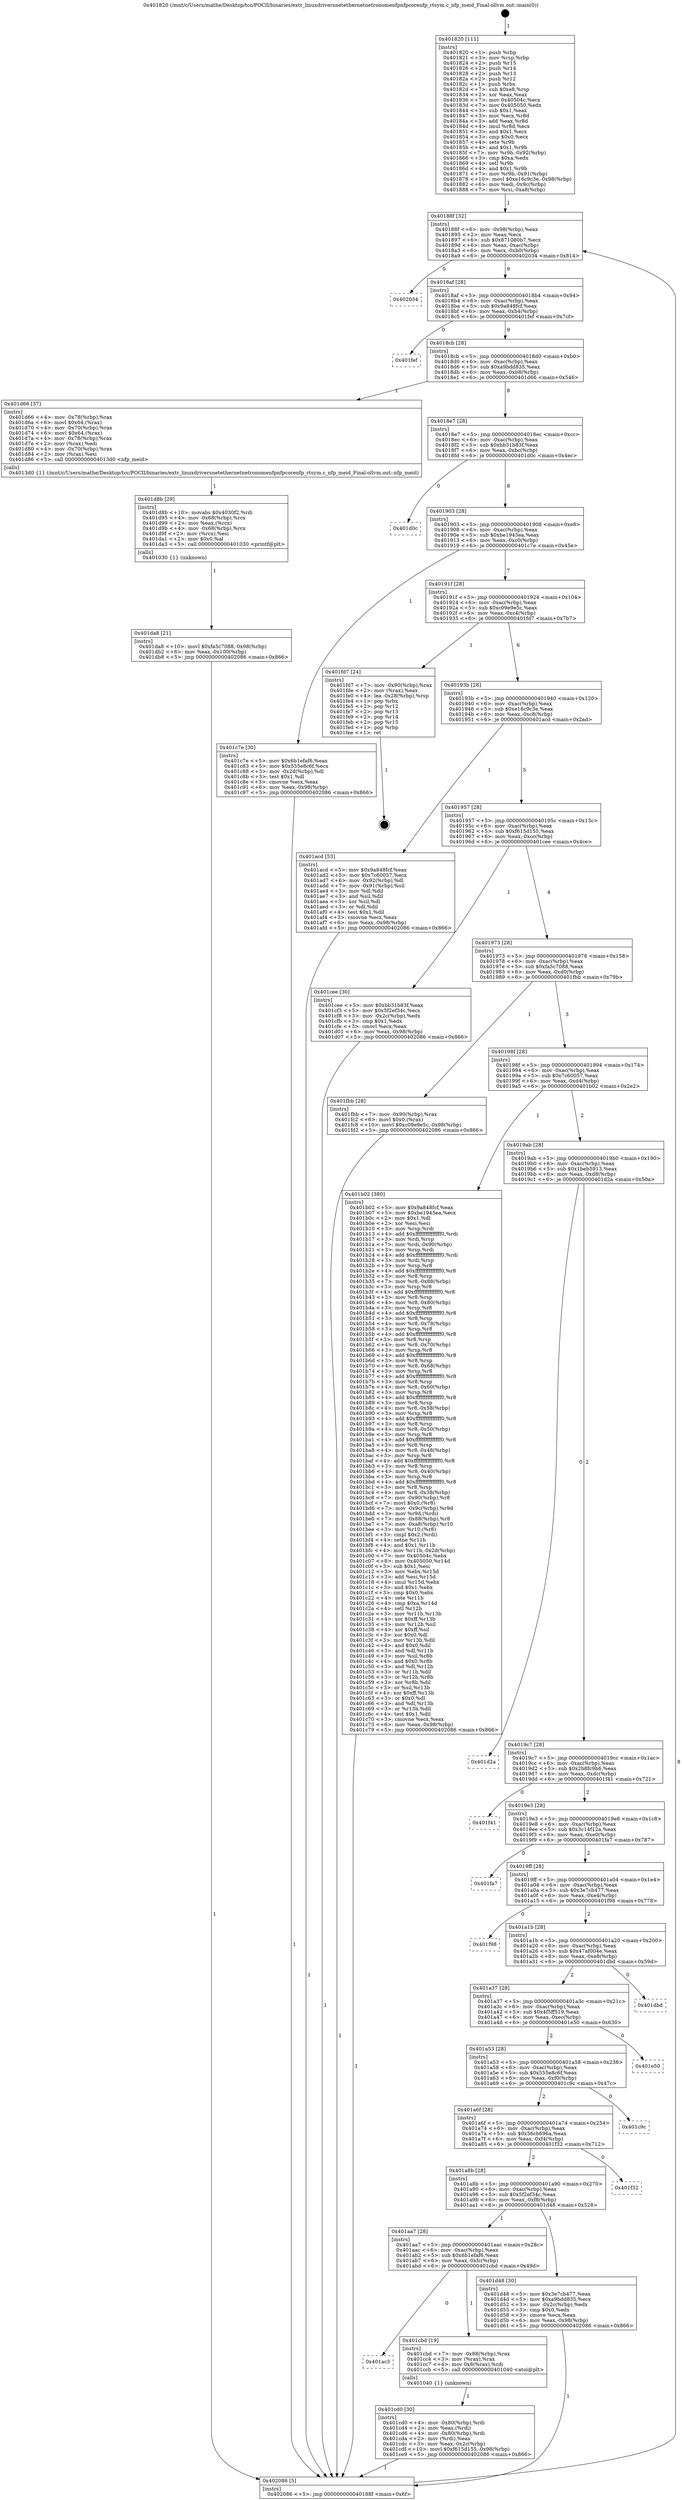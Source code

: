 digraph "0x401820" {
  label = "0x401820 (/mnt/c/Users/mathe/Desktop/tcc/POCII/binaries/extr_linuxdriversnetethernetnetronomenfpnfpcorenfp_rtsym.c_nfp_meid_Final-ollvm.out::main(0))"
  labelloc = "t"
  node[shape=record]

  Entry [label="",width=0.3,height=0.3,shape=circle,fillcolor=black,style=filled]
  "0x40188f" [label="{
     0x40188f [32]\l
     | [instrs]\l
     &nbsp;&nbsp;0x40188f \<+6\>: mov -0x98(%rbp),%eax\l
     &nbsp;&nbsp;0x401895 \<+2\>: mov %eax,%ecx\l
     &nbsp;&nbsp;0x401897 \<+6\>: sub $0x871080b7,%ecx\l
     &nbsp;&nbsp;0x40189d \<+6\>: mov %eax,-0xac(%rbp)\l
     &nbsp;&nbsp;0x4018a3 \<+6\>: mov %ecx,-0xb0(%rbp)\l
     &nbsp;&nbsp;0x4018a9 \<+6\>: je 0000000000402034 \<main+0x814\>\l
  }"]
  "0x402034" [label="{
     0x402034\l
  }", style=dashed]
  "0x4018af" [label="{
     0x4018af [28]\l
     | [instrs]\l
     &nbsp;&nbsp;0x4018af \<+5\>: jmp 00000000004018b4 \<main+0x94\>\l
     &nbsp;&nbsp;0x4018b4 \<+6\>: mov -0xac(%rbp),%eax\l
     &nbsp;&nbsp;0x4018ba \<+5\>: sub $0x9a848fcf,%eax\l
     &nbsp;&nbsp;0x4018bf \<+6\>: mov %eax,-0xb4(%rbp)\l
     &nbsp;&nbsp;0x4018c5 \<+6\>: je 0000000000401fef \<main+0x7cf\>\l
  }"]
  Exit [label="",width=0.3,height=0.3,shape=circle,fillcolor=black,style=filled,peripheries=2]
  "0x401fef" [label="{
     0x401fef\l
  }", style=dashed]
  "0x4018cb" [label="{
     0x4018cb [28]\l
     | [instrs]\l
     &nbsp;&nbsp;0x4018cb \<+5\>: jmp 00000000004018d0 \<main+0xb0\>\l
     &nbsp;&nbsp;0x4018d0 \<+6\>: mov -0xac(%rbp),%eax\l
     &nbsp;&nbsp;0x4018d6 \<+5\>: sub $0xa9bdd835,%eax\l
     &nbsp;&nbsp;0x4018db \<+6\>: mov %eax,-0xb8(%rbp)\l
     &nbsp;&nbsp;0x4018e1 \<+6\>: je 0000000000401d66 \<main+0x546\>\l
  }"]
  "0x401da8" [label="{
     0x401da8 [21]\l
     | [instrs]\l
     &nbsp;&nbsp;0x401da8 \<+10\>: movl $0xfa5c7088,-0x98(%rbp)\l
     &nbsp;&nbsp;0x401db2 \<+6\>: mov %eax,-0x100(%rbp)\l
     &nbsp;&nbsp;0x401db8 \<+5\>: jmp 0000000000402086 \<main+0x866\>\l
  }"]
  "0x401d66" [label="{
     0x401d66 [37]\l
     | [instrs]\l
     &nbsp;&nbsp;0x401d66 \<+4\>: mov -0x78(%rbp),%rax\l
     &nbsp;&nbsp;0x401d6a \<+6\>: movl $0x64,(%rax)\l
     &nbsp;&nbsp;0x401d70 \<+4\>: mov -0x70(%rbp),%rax\l
     &nbsp;&nbsp;0x401d74 \<+6\>: movl $0x64,(%rax)\l
     &nbsp;&nbsp;0x401d7a \<+4\>: mov -0x78(%rbp),%rax\l
     &nbsp;&nbsp;0x401d7e \<+2\>: mov (%rax),%edi\l
     &nbsp;&nbsp;0x401d80 \<+4\>: mov -0x70(%rbp),%rax\l
     &nbsp;&nbsp;0x401d84 \<+2\>: mov (%rax),%esi\l
     &nbsp;&nbsp;0x401d86 \<+5\>: call 00000000004013d0 \<nfp_meid\>\l
     | [calls]\l
     &nbsp;&nbsp;0x4013d0 \{1\} (/mnt/c/Users/mathe/Desktop/tcc/POCII/binaries/extr_linuxdriversnetethernetnetronomenfpnfpcorenfp_rtsym.c_nfp_meid_Final-ollvm.out::nfp_meid)\l
  }"]
  "0x4018e7" [label="{
     0x4018e7 [28]\l
     | [instrs]\l
     &nbsp;&nbsp;0x4018e7 \<+5\>: jmp 00000000004018ec \<main+0xcc\>\l
     &nbsp;&nbsp;0x4018ec \<+6\>: mov -0xac(%rbp),%eax\l
     &nbsp;&nbsp;0x4018f2 \<+5\>: sub $0xbb31b83f,%eax\l
     &nbsp;&nbsp;0x4018f7 \<+6\>: mov %eax,-0xbc(%rbp)\l
     &nbsp;&nbsp;0x4018fd \<+6\>: je 0000000000401d0c \<main+0x4ec\>\l
  }"]
  "0x401d8b" [label="{
     0x401d8b [29]\l
     | [instrs]\l
     &nbsp;&nbsp;0x401d8b \<+10\>: movabs $0x4030f2,%rdi\l
     &nbsp;&nbsp;0x401d95 \<+4\>: mov -0x68(%rbp),%rcx\l
     &nbsp;&nbsp;0x401d99 \<+2\>: mov %eax,(%rcx)\l
     &nbsp;&nbsp;0x401d9b \<+4\>: mov -0x68(%rbp),%rcx\l
     &nbsp;&nbsp;0x401d9f \<+2\>: mov (%rcx),%esi\l
     &nbsp;&nbsp;0x401da1 \<+2\>: mov $0x0,%al\l
     &nbsp;&nbsp;0x401da3 \<+5\>: call 0000000000401030 \<printf@plt\>\l
     | [calls]\l
     &nbsp;&nbsp;0x401030 \{1\} (unknown)\l
  }"]
  "0x401d0c" [label="{
     0x401d0c\l
  }", style=dashed]
  "0x401903" [label="{
     0x401903 [28]\l
     | [instrs]\l
     &nbsp;&nbsp;0x401903 \<+5\>: jmp 0000000000401908 \<main+0xe8\>\l
     &nbsp;&nbsp;0x401908 \<+6\>: mov -0xac(%rbp),%eax\l
     &nbsp;&nbsp;0x40190e \<+5\>: sub $0xbe1945ea,%eax\l
     &nbsp;&nbsp;0x401913 \<+6\>: mov %eax,-0xc0(%rbp)\l
     &nbsp;&nbsp;0x401919 \<+6\>: je 0000000000401c7e \<main+0x45e\>\l
  }"]
  "0x401cd0" [label="{
     0x401cd0 [30]\l
     | [instrs]\l
     &nbsp;&nbsp;0x401cd0 \<+4\>: mov -0x80(%rbp),%rdi\l
     &nbsp;&nbsp;0x401cd4 \<+2\>: mov %eax,(%rdi)\l
     &nbsp;&nbsp;0x401cd6 \<+4\>: mov -0x80(%rbp),%rdi\l
     &nbsp;&nbsp;0x401cda \<+2\>: mov (%rdi),%eax\l
     &nbsp;&nbsp;0x401cdc \<+3\>: mov %eax,-0x2c(%rbp)\l
     &nbsp;&nbsp;0x401cdf \<+10\>: movl $0xf615d155,-0x98(%rbp)\l
     &nbsp;&nbsp;0x401ce9 \<+5\>: jmp 0000000000402086 \<main+0x866\>\l
  }"]
  "0x401c7e" [label="{
     0x401c7e [30]\l
     | [instrs]\l
     &nbsp;&nbsp;0x401c7e \<+5\>: mov $0x6b1efaf6,%eax\l
     &nbsp;&nbsp;0x401c83 \<+5\>: mov $0x555e8c6f,%ecx\l
     &nbsp;&nbsp;0x401c88 \<+3\>: mov -0x2d(%rbp),%dl\l
     &nbsp;&nbsp;0x401c8b \<+3\>: test $0x1,%dl\l
     &nbsp;&nbsp;0x401c8e \<+3\>: cmovne %ecx,%eax\l
     &nbsp;&nbsp;0x401c91 \<+6\>: mov %eax,-0x98(%rbp)\l
     &nbsp;&nbsp;0x401c97 \<+5\>: jmp 0000000000402086 \<main+0x866\>\l
  }"]
  "0x40191f" [label="{
     0x40191f [28]\l
     | [instrs]\l
     &nbsp;&nbsp;0x40191f \<+5\>: jmp 0000000000401924 \<main+0x104\>\l
     &nbsp;&nbsp;0x401924 \<+6\>: mov -0xac(%rbp),%eax\l
     &nbsp;&nbsp;0x40192a \<+5\>: sub $0xc09e9e5c,%eax\l
     &nbsp;&nbsp;0x40192f \<+6\>: mov %eax,-0xc4(%rbp)\l
     &nbsp;&nbsp;0x401935 \<+6\>: je 0000000000401fd7 \<main+0x7b7\>\l
  }"]
  "0x401ac3" [label="{
     0x401ac3\l
  }", style=dashed]
  "0x401fd7" [label="{
     0x401fd7 [24]\l
     | [instrs]\l
     &nbsp;&nbsp;0x401fd7 \<+7\>: mov -0x90(%rbp),%rax\l
     &nbsp;&nbsp;0x401fde \<+2\>: mov (%rax),%eax\l
     &nbsp;&nbsp;0x401fe0 \<+4\>: lea -0x28(%rbp),%rsp\l
     &nbsp;&nbsp;0x401fe4 \<+1\>: pop %rbx\l
     &nbsp;&nbsp;0x401fe5 \<+2\>: pop %r12\l
     &nbsp;&nbsp;0x401fe7 \<+2\>: pop %r13\l
     &nbsp;&nbsp;0x401fe9 \<+2\>: pop %r14\l
     &nbsp;&nbsp;0x401feb \<+2\>: pop %r15\l
     &nbsp;&nbsp;0x401fed \<+1\>: pop %rbp\l
     &nbsp;&nbsp;0x401fee \<+1\>: ret\l
  }"]
  "0x40193b" [label="{
     0x40193b [28]\l
     | [instrs]\l
     &nbsp;&nbsp;0x40193b \<+5\>: jmp 0000000000401940 \<main+0x120\>\l
     &nbsp;&nbsp;0x401940 \<+6\>: mov -0xac(%rbp),%eax\l
     &nbsp;&nbsp;0x401946 \<+5\>: sub $0xe16c9c3e,%eax\l
     &nbsp;&nbsp;0x40194b \<+6\>: mov %eax,-0xc8(%rbp)\l
     &nbsp;&nbsp;0x401951 \<+6\>: je 0000000000401acd \<main+0x2ad\>\l
  }"]
  "0x401cbd" [label="{
     0x401cbd [19]\l
     | [instrs]\l
     &nbsp;&nbsp;0x401cbd \<+7\>: mov -0x88(%rbp),%rax\l
     &nbsp;&nbsp;0x401cc4 \<+3\>: mov (%rax),%rax\l
     &nbsp;&nbsp;0x401cc7 \<+4\>: mov 0x8(%rax),%rdi\l
     &nbsp;&nbsp;0x401ccb \<+5\>: call 0000000000401040 \<atoi@plt\>\l
     | [calls]\l
     &nbsp;&nbsp;0x401040 \{1\} (unknown)\l
  }"]
  "0x401acd" [label="{
     0x401acd [53]\l
     | [instrs]\l
     &nbsp;&nbsp;0x401acd \<+5\>: mov $0x9a848fcf,%eax\l
     &nbsp;&nbsp;0x401ad2 \<+5\>: mov $0x7c60057,%ecx\l
     &nbsp;&nbsp;0x401ad7 \<+6\>: mov -0x92(%rbp),%dl\l
     &nbsp;&nbsp;0x401add \<+7\>: mov -0x91(%rbp),%sil\l
     &nbsp;&nbsp;0x401ae4 \<+3\>: mov %dl,%dil\l
     &nbsp;&nbsp;0x401ae7 \<+3\>: and %sil,%dil\l
     &nbsp;&nbsp;0x401aea \<+3\>: xor %sil,%dl\l
     &nbsp;&nbsp;0x401aed \<+3\>: or %dl,%dil\l
     &nbsp;&nbsp;0x401af0 \<+4\>: test $0x1,%dil\l
     &nbsp;&nbsp;0x401af4 \<+3\>: cmovne %ecx,%eax\l
     &nbsp;&nbsp;0x401af7 \<+6\>: mov %eax,-0x98(%rbp)\l
     &nbsp;&nbsp;0x401afd \<+5\>: jmp 0000000000402086 \<main+0x866\>\l
  }"]
  "0x401957" [label="{
     0x401957 [28]\l
     | [instrs]\l
     &nbsp;&nbsp;0x401957 \<+5\>: jmp 000000000040195c \<main+0x13c\>\l
     &nbsp;&nbsp;0x40195c \<+6\>: mov -0xac(%rbp),%eax\l
     &nbsp;&nbsp;0x401962 \<+5\>: sub $0xf615d155,%eax\l
     &nbsp;&nbsp;0x401967 \<+6\>: mov %eax,-0xcc(%rbp)\l
     &nbsp;&nbsp;0x40196d \<+6\>: je 0000000000401cee \<main+0x4ce\>\l
  }"]
  "0x402086" [label="{
     0x402086 [5]\l
     | [instrs]\l
     &nbsp;&nbsp;0x402086 \<+5\>: jmp 000000000040188f \<main+0x6f\>\l
  }"]
  "0x401820" [label="{
     0x401820 [111]\l
     | [instrs]\l
     &nbsp;&nbsp;0x401820 \<+1\>: push %rbp\l
     &nbsp;&nbsp;0x401821 \<+3\>: mov %rsp,%rbp\l
     &nbsp;&nbsp;0x401824 \<+2\>: push %r15\l
     &nbsp;&nbsp;0x401826 \<+2\>: push %r14\l
     &nbsp;&nbsp;0x401828 \<+2\>: push %r13\l
     &nbsp;&nbsp;0x40182a \<+2\>: push %r12\l
     &nbsp;&nbsp;0x40182c \<+1\>: push %rbx\l
     &nbsp;&nbsp;0x40182d \<+7\>: sub $0xe8,%rsp\l
     &nbsp;&nbsp;0x401834 \<+2\>: xor %eax,%eax\l
     &nbsp;&nbsp;0x401836 \<+7\>: mov 0x40504c,%ecx\l
     &nbsp;&nbsp;0x40183d \<+7\>: mov 0x405050,%edx\l
     &nbsp;&nbsp;0x401844 \<+3\>: sub $0x1,%eax\l
     &nbsp;&nbsp;0x401847 \<+3\>: mov %ecx,%r8d\l
     &nbsp;&nbsp;0x40184a \<+3\>: add %eax,%r8d\l
     &nbsp;&nbsp;0x40184d \<+4\>: imul %r8d,%ecx\l
     &nbsp;&nbsp;0x401851 \<+3\>: and $0x1,%ecx\l
     &nbsp;&nbsp;0x401854 \<+3\>: cmp $0x0,%ecx\l
     &nbsp;&nbsp;0x401857 \<+4\>: sete %r9b\l
     &nbsp;&nbsp;0x40185b \<+4\>: and $0x1,%r9b\l
     &nbsp;&nbsp;0x40185f \<+7\>: mov %r9b,-0x92(%rbp)\l
     &nbsp;&nbsp;0x401866 \<+3\>: cmp $0xa,%edx\l
     &nbsp;&nbsp;0x401869 \<+4\>: setl %r9b\l
     &nbsp;&nbsp;0x40186d \<+4\>: and $0x1,%r9b\l
     &nbsp;&nbsp;0x401871 \<+7\>: mov %r9b,-0x91(%rbp)\l
     &nbsp;&nbsp;0x401878 \<+10\>: movl $0xe16c9c3e,-0x98(%rbp)\l
     &nbsp;&nbsp;0x401882 \<+6\>: mov %edi,-0x9c(%rbp)\l
     &nbsp;&nbsp;0x401888 \<+7\>: mov %rsi,-0xa8(%rbp)\l
  }"]
  "0x401aa7" [label="{
     0x401aa7 [28]\l
     | [instrs]\l
     &nbsp;&nbsp;0x401aa7 \<+5\>: jmp 0000000000401aac \<main+0x28c\>\l
     &nbsp;&nbsp;0x401aac \<+6\>: mov -0xac(%rbp),%eax\l
     &nbsp;&nbsp;0x401ab2 \<+5\>: sub $0x6b1efaf6,%eax\l
     &nbsp;&nbsp;0x401ab7 \<+6\>: mov %eax,-0xfc(%rbp)\l
     &nbsp;&nbsp;0x401abd \<+6\>: je 0000000000401cbd \<main+0x49d\>\l
  }"]
  "0x401cee" [label="{
     0x401cee [30]\l
     | [instrs]\l
     &nbsp;&nbsp;0x401cee \<+5\>: mov $0xbb31b83f,%eax\l
     &nbsp;&nbsp;0x401cf3 \<+5\>: mov $0x5f2ef34c,%ecx\l
     &nbsp;&nbsp;0x401cf8 \<+3\>: mov -0x2c(%rbp),%edx\l
     &nbsp;&nbsp;0x401cfb \<+3\>: cmp $0x1,%edx\l
     &nbsp;&nbsp;0x401cfe \<+3\>: cmovl %ecx,%eax\l
     &nbsp;&nbsp;0x401d01 \<+6\>: mov %eax,-0x98(%rbp)\l
     &nbsp;&nbsp;0x401d07 \<+5\>: jmp 0000000000402086 \<main+0x866\>\l
  }"]
  "0x401973" [label="{
     0x401973 [28]\l
     | [instrs]\l
     &nbsp;&nbsp;0x401973 \<+5\>: jmp 0000000000401978 \<main+0x158\>\l
     &nbsp;&nbsp;0x401978 \<+6\>: mov -0xac(%rbp),%eax\l
     &nbsp;&nbsp;0x40197e \<+5\>: sub $0xfa5c7088,%eax\l
     &nbsp;&nbsp;0x401983 \<+6\>: mov %eax,-0xd0(%rbp)\l
     &nbsp;&nbsp;0x401989 \<+6\>: je 0000000000401fbb \<main+0x79b\>\l
  }"]
  "0x401d48" [label="{
     0x401d48 [30]\l
     | [instrs]\l
     &nbsp;&nbsp;0x401d48 \<+5\>: mov $0x3e7cb477,%eax\l
     &nbsp;&nbsp;0x401d4d \<+5\>: mov $0xa9bdd835,%ecx\l
     &nbsp;&nbsp;0x401d52 \<+3\>: mov -0x2c(%rbp),%edx\l
     &nbsp;&nbsp;0x401d55 \<+3\>: cmp $0x0,%edx\l
     &nbsp;&nbsp;0x401d58 \<+3\>: cmove %ecx,%eax\l
     &nbsp;&nbsp;0x401d5b \<+6\>: mov %eax,-0x98(%rbp)\l
     &nbsp;&nbsp;0x401d61 \<+5\>: jmp 0000000000402086 \<main+0x866\>\l
  }"]
  "0x401fbb" [label="{
     0x401fbb [28]\l
     | [instrs]\l
     &nbsp;&nbsp;0x401fbb \<+7\>: mov -0x90(%rbp),%rax\l
     &nbsp;&nbsp;0x401fc2 \<+6\>: movl $0x0,(%rax)\l
     &nbsp;&nbsp;0x401fc8 \<+10\>: movl $0xc09e9e5c,-0x98(%rbp)\l
     &nbsp;&nbsp;0x401fd2 \<+5\>: jmp 0000000000402086 \<main+0x866\>\l
  }"]
  "0x40198f" [label="{
     0x40198f [28]\l
     | [instrs]\l
     &nbsp;&nbsp;0x40198f \<+5\>: jmp 0000000000401994 \<main+0x174\>\l
     &nbsp;&nbsp;0x401994 \<+6\>: mov -0xac(%rbp),%eax\l
     &nbsp;&nbsp;0x40199a \<+5\>: sub $0x7c60057,%eax\l
     &nbsp;&nbsp;0x40199f \<+6\>: mov %eax,-0xd4(%rbp)\l
     &nbsp;&nbsp;0x4019a5 \<+6\>: je 0000000000401b02 \<main+0x2e2\>\l
  }"]
  "0x401a8b" [label="{
     0x401a8b [28]\l
     | [instrs]\l
     &nbsp;&nbsp;0x401a8b \<+5\>: jmp 0000000000401a90 \<main+0x270\>\l
     &nbsp;&nbsp;0x401a90 \<+6\>: mov -0xac(%rbp),%eax\l
     &nbsp;&nbsp;0x401a96 \<+5\>: sub $0x5f2ef34c,%eax\l
     &nbsp;&nbsp;0x401a9b \<+6\>: mov %eax,-0xf8(%rbp)\l
     &nbsp;&nbsp;0x401aa1 \<+6\>: je 0000000000401d48 \<main+0x528\>\l
  }"]
  "0x401b02" [label="{
     0x401b02 [380]\l
     | [instrs]\l
     &nbsp;&nbsp;0x401b02 \<+5\>: mov $0x9a848fcf,%eax\l
     &nbsp;&nbsp;0x401b07 \<+5\>: mov $0xbe1945ea,%ecx\l
     &nbsp;&nbsp;0x401b0c \<+2\>: mov $0x1,%dl\l
     &nbsp;&nbsp;0x401b0e \<+2\>: xor %esi,%esi\l
     &nbsp;&nbsp;0x401b10 \<+3\>: mov %rsp,%rdi\l
     &nbsp;&nbsp;0x401b13 \<+4\>: add $0xfffffffffffffff0,%rdi\l
     &nbsp;&nbsp;0x401b17 \<+3\>: mov %rdi,%rsp\l
     &nbsp;&nbsp;0x401b1a \<+7\>: mov %rdi,-0x90(%rbp)\l
     &nbsp;&nbsp;0x401b21 \<+3\>: mov %rsp,%rdi\l
     &nbsp;&nbsp;0x401b24 \<+4\>: add $0xfffffffffffffff0,%rdi\l
     &nbsp;&nbsp;0x401b28 \<+3\>: mov %rdi,%rsp\l
     &nbsp;&nbsp;0x401b2b \<+3\>: mov %rsp,%r8\l
     &nbsp;&nbsp;0x401b2e \<+4\>: add $0xfffffffffffffff0,%r8\l
     &nbsp;&nbsp;0x401b32 \<+3\>: mov %r8,%rsp\l
     &nbsp;&nbsp;0x401b35 \<+7\>: mov %r8,-0x88(%rbp)\l
     &nbsp;&nbsp;0x401b3c \<+3\>: mov %rsp,%r8\l
     &nbsp;&nbsp;0x401b3f \<+4\>: add $0xfffffffffffffff0,%r8\l
     &nbsp;&nbsp;0x401b43 \<+3\>: mov %r8,%rsp\l
     &nbsp;&nbsp;0x401b46 \<+4\>: mov %r8,-0x80(%rbp)\l
     &nbsp;&nbsp;0x401b4a \<+3\>: mov %rsp,%r8\l
     &nbsp;&nbsp;0x401b4d \<+4\>: add $0xfffffffffffffff0,%r8\l
     &nbsp;&nbsp;0x401b51 \<+3\>: mov %r8,%rsp\l
     &nbsp;&nbsp;0x401b54 \<+4\>: mov %r8,-0x78(%rbp)\l
     &nbsp;&nbsp;0x401b58 \<+3\>: mov %rsp,%r8\l
     &nbsp;&nbsp;0x401b5b \<+4\>: add $0xfffffffffffffff0,%r8\l
     &nbsp;&nbsp;0x401b5f \<+3\>: mov %r8,%rsp\l
     &nbsp;&nbsp;0x401b62 \<+4\>: mov %r8,-0x70(%rbp)\l
     &nbsp;&nbsp;0x401b66 \<+3\>: mov %rsp,%r8\l
     &nbsp;&nbsp;0x401b69 \<+4\>: add $0xfffffffffffffff0,%r8\l
     &nbsp;&nbsp;0x401b6d \<+3\>: mov %r8,%rsp\l
     &nbsp;&nbsp;0x401b70 \<+4\>: mov %r8,-0x68(%rbp)\l
     &nbsp;&nbsp;0x401b74 \<+3\>: mov %rsp,%r8\l
     &nbsp;&nbsp;0x401b77 \<+4\>: add $0xfffffffffffffff0,%r8\l
     &nbsp;&nbsp;0x401b7b \<+3\>: mov %r8,%rsp\l
     &nbsp;&nbsp;0x401b7e \<+4\>: mov %r8,-0x60(%rbp)\l
     &nbsp;&nbsp;0x401b82 \<+3\>: mov %rsp,%r8\l
     &nbsp;&nbsp;0x401b85 \<+4\>: add $0xfffffffffffffff0,%r8\l
     &nbsp;&nbsp;0x401b89 \<+3\>: mov %r8,%rsp\l
     &nbsp;&nbsp;0x401b8c \<+4\>: mov %r8,-0x58(%rbp)\l
     &nbsp;&nbsp;0x401b90 \<+3\>: mov %rsp,%r8\l
     &nbsp;&nbsp;0x401b93 \<+4\>: add $0xfffffffffffffff0,%r8\l
     &nbsp;&nbsp;0x401b97 \<+3\>: mov %r8,%rsp\l
     &nbsp;&nbsp;0x401b9a \<+4\>: mov %r8,-0x50(%rbp)\l
     &nbsp;&nbsp;0x401b9e \<+3\>: mov %rsp,%r8\l
     &nbsp;&nbsp;0x401ba1 \<+4\>: add $0xfffffffffffffff0,%r8\l
     &nbsp;&nbsp;0x401ba5 \<+3\>: mov %r8,%rsp\l
     &nbsp;&nbsp;0x401ba8 \<+4\>: mov %r8,-0x48(%rbp)\l
     &nbsp;&nbsp;0x401bac \<+3\>: mov %rsp,%r8\l
     &nbsp;&nbsp;0x401baf \<+4\>: add $0xfffffffffffffff0,%r8\l
     &nbsp;&nbsp;0x401bb3 \<+3\>: mov %r8,%rsp\l
     &nbsp;&nbsp;0x401bb6 \<+4\>: mov %r8,-0x40(%rbp)\l
     &nbsp;&nbsp;0x401bba \<+3\>: mov %rsp,%r8\l
     &nbsp;&nbsp;0x401bbd \<+4\>: add $0xfffffffffffffff0,%r8\l
     &nbsp;&nbsp;0x401bc1 \<+3\>: mov %r8,%rsp\l
     &nbsp;&nbsp;0x401bc4 \<+4\>: mov %r8,-0x38(%rbp)\l
     &nbsp;&nbsp;0x401bc8 \<+7\>: mov -0x90(%rbp),%r8\l
     &nbsp;&nbsp;0x401bcf \<+7\>: movl $0x0,(%r8)\l
     &nbsp;&nbsp;0x401bd6 \<+7\>: mov -0x9c(%rbp),%r9d\l
     &nbsp;&nbsp;0x401bdd \<+3\>: mov %r9d,(%rdi)\l
     &nbsp;&nbsp;0x401be0 \<+7\>: mov -0x88(%rbp),%r8\l
     &nbsp;&nbsp;0x401be7 \<+7\>: mov -0xa8(%rbp),%r10\l
     &nbsp;&nbsp;0x401bee \<+3\>: mov %r10,(%r8)\l
     &nbsp;&nbsp;0x401bf1 \<+3\>: cmpl $0x2,(%rdi)\l
     &nbsp;&nbsp;0x401bf4 \<+4\>: setne %r11b\l
     &nbsp;&nbsp;0x401bf8 \<+4\>: and $0x1,%r11b\l
     &nbsp;&nbsp;0x401bfc \<+4\>: mov %r11b,-0x2d(%rbp)\l
     &nbsp;&nbsp;0x401c00 \<+7\>: mov 0x40504c,%ebx\l
     &nbsp;&nbsp;0x401c07 \<+8\>: mov 0x405050,%r14d\l
     &nbsp;&nbsp;0x401c0f \<+3\>: sub $0x1,%esi\l
     &nbsp;&nbsp;0x401c12 \<+3\>: mov %ebx,%r15d\l
     &nbsp;&nbsp;0x401c15 \<+3\>: add %esi,%r15d\l
     &nbsp;&nbsp;0x401c18 \<+4\>: imul %r15d,%ebx\l
     &nbsp;&nbsp;0x401c1c \<+3\>: and $0x1,%ebx\l
     &nbsp;&nbsp;0x401c1f \<+3\>: cmp $0x0,%ebx\l
     &nbsp;&nbsp;0x401c22 \<+4\>: sete %r11b\l
     &nbsp;&nbsp;0x401c26 \<+4\>: cmp $0xa,%r14d\l
     &nbsp;&nbsp;0x401c2a \<+4\>: setl %r12b\l
     &nbsp;&nbsp;0x401c2e \<+3\>: mov %r11b,%r13b\l
     &nbsp;&nbsp;0x401c31 \<+4\>: xor $0xff,%r13b\l
     &nbsp;&nbsp;0x401c35 \<+3\>: mov %r12b,%sil\l
     &nbsp;&nbsp;0x401c38 \<+4\>: xor $0xff,%sil\l
     &nbsp;&nbsp;0x401c3c \<+3\>: xor $0x0,%dl\l
     &nbsp;&nbsp;0x401c3f \<+3\>: mov %r13b,%dil\l
     &nbsp;&nbsp;0x401c42 \<+4\>: and $0x0,%dil\l
     &nbsp;&nbsp;0x401c46 \<+3\>: and %dl,%r11b\l
     &nbsp;&nbsp;0x401c49 \<+3\>: mov %sil,%r8b\l
     &nbsp;&nbsp;0x401c4c \<+4\>: and $0x0,%r8b\l
     &nbsp;&nbsp;0x401c50 \<+3\>: and %dl,%r12b\l
     &nbsp;&nbsp;0x401c53 \<+3\>: or %r11b,%dil\l
     &nbsp;&nbsp;0x401c56 \<+3\>: or %r12b,%r8b\l
     &nbsp;&nbsp;0x401c59 \<+3\>: xor %r8b,%dil\l
     &nbsp;&nbsp;0x401c5c \<+3\>: or %sil,%r13b\l
     &nbsp;&nbsp;0x401c5f \<+4\>: xor $0xff,%r13b\l
     &nbsp;&nbsp;0x401c63 \<+3\>: or $0x0,%dl\l
     &nbsp;&nbsp;0x401c66 \<+3\>: and %dl,%r13b\l
     &nbsp;&nbsp;0x401c69 \<+3\>: or %r13b,%dil\l
     &nbsp;&nbsp;0x401c6c \<+4\>: test $0x1,%dil\l
     &nbsp;&nbsp;0x401c70 \<+3\>: cmovne %ecx,%eax\l
     &nbsp;&nbsp;0x401c73 \<+6\>: mov %eax,-0x98(%rbp)\l
     &nbsp;&nbsp;0x401c79 \<+5\>: jmp 0000000000402086 \<main+0x866\>\l
  }"]
  "0x4019ab" [label="{
     0x4019ab [28]\l
     | [instrs]\l
     &nbsp;&nbsp;0x4019ab \<+5\>: jmp 00000000004019b0 \<main+0x190\>\l
     &nbsp;&nbsp;0x4019b0 \<+6\>: mov -0xac(%rbp),%eax\l
     &nbsp;&nbsp;0x4019b6 \<+5\>: sub $0x1beb5913,%eax\l
     &nbsp;&nbsp;0x4019bb \<+6\>: mov %eax,-0xd8(%rbp)\l
     &nbsp;&nbsp;0x4019c1 \<+6\>: je 0000000000401d2a \<main+0x50a\>\l
  }"]
  "0x401f32" [label="{
     0x401f32\l
  }", style=dashed]
  "0x401a6f" [label="{
     0x401a6f [28]\l
     | [instrs]\l
     &nbsp;&nbsp;0x401a6f \<+5\>: jmp 0000000000401a74 \<main+0x254\>\l
     &nbsp;&nbsp;0x401a74 \<+6\>: mov -0xac(%rbp),%eax\l
     &nbsp;&nbsp;0x401a7a \<+5\>: sub $0x56cb696a,%eax\l
     &nbsp;&nbsp;0x401a7f \<+6\>: mov %eax,-0xf4(%rbp)\l
     &nbsp;&nbsp;0x401a85 \<+6\>: je 0000000000401f32 \<main+0x712\>\l
  }"]
  "0x401d2a" [label="{
     0x401d2a\l
  }", style=dashed]
  "0x4019c7" [label="{
     0x4019c7 [28]\l
     | [instrs]\l
     &nbsp;&nbsp;0x4019c7 \<+5\>: jmp 00000000004019cc \<main+0x1ac\>\l
     &nbsp;&nbsp;0x4019cc \<+6\>: mov -0xac(%rbp),%eax\l
     &nbsp;&nbsp;0x4019d2 \<+5\>: sub $0x2b8fc9b6,%eax\l
     &nbsp;&nbsp;0x4019d7 \<+6\>: mov %eax,-0xdc(%rbp)\l
     &nbsp;&nbsp;0x4019dd \<+6\>: je 0000000000401f41 \<main+0x721\>\l
  }"]
  "0x401c9c" [label="{
     0x401c9c\l
  }", style=dashed]
  "0x401f41" [label="{
     0x401f41\l
  }", style=dashed]
  "0x4019e3" [label="{
     0x4019e3 [28]\l
     | [instrs]\l
     &nbsp;&nbsp;0x4019e3 \<+5\>: jmp 00000000004019e8 \<main+0x1c8\>\l
     &nbsp;&nbsp;0x4019e8 \<+6\>: mov -0xac(%rbp),%eax\l
     &nbsp;&nbsp;0x4019ee \<+5\>: sub $0x3c14f12a,%eax\l
     &nbsp;&nbsp;0x4019f3 \<+6\>: mov %eax,-0xe0(%rbp)\l
     &nbsp;&nbsp;0x4019f9 \<+6\>: je 0000000000401fa7 \<main+0x787\>\l
  }"]
  "0x401a53" [label="{
     0x401a53 [28]\l
     | [instrs]\l
     &nbsp;&nbsp;0x401a53 \<+5\>: jmp 0000000000401a58 \<main+0x238\>\l
     &nbsp;&nbsp;0x401a58 \<+6\>: mov -0xac(%rbp),%eax\l
     &nbsp;&nbsp;0x401a5e \<+5\>: sub $0x555e8c6f,%eax\l
     &nbsp;&nbsp;0x401a63 \<+6\>: mov %eax,-0xf0(%rbp)\l
     &nbsp;&nbsp;0x401a69 \<+6\>: je 0000000000401c9c \<main+0x47c\>\l
  }"]
  "0x401fa7" [label="{
     0x401fa7\l
  }", style=dashed]
  "0x4019ff" [label="{
     0x4019ff [28]\l
     | [instrs]\l
     &nbsp;&nbsp;0x4019ff \<+5\>: jmp 0000000000401a04 \<main+0x1e4\>\l
     &nbsp;&nbsp;0x401a04 \<+6\>: mov -0xac(%rbp),%eax\l
     &nbsp;&nbsp;0x401a0a \<+5\>: sub $0x3e7cb477,%eax\l
     &nbsp;&nbsp;0x401a0f \<+6\>: mov %eax,-0xe4(%rbp)\l
     &nbsp;&nbsp;0x401a15 \<+6\>: je 0000000000401f98 \<main+0x778\>\l
  }"]
  "0x401e50" [label="{
     0x401e50\l
  }", style=dashed]
  "0x401f98" [label="{
     0x401f98\l
  }", style=dashed]
  "0x401a1b" [label="{
     0x401a1b [28]\l
     | [instrs]\l
     &nbsp;&nbsp;0x401a1b \<+5\>: jmp 0000000000401a20 \<main+0x200\>\l
     &nbsp;&nbsp;0x401a20 \<+6\>: mov -0xac(%rbp),%eax\l
     &nbsp;&nbsp;0x401a26 \<+5\>: sub $0x47af004e,%eax\l
     &nbsp;&nbsp;0x401a2b \<+6\>: mov %eax,-0xe8(%rbp)\l
     &nbsp;&nbsp;0x401a31 \<+6\>: je 0000000000401dbd \<main+0x59d\>\l
  }"]
  "0x401a37" [label="{
     0x401a37 [28]\l
     | [instrs]\l
     &nbsp;&nbsp;0x401a37 \<+5\>: jmp 0000000000401a3c \<main+0x21c\>\l
     &nbsp;&nbsp;0x401a3c \<+6\>: mov -0xac(%rbp),%eax\l
     &nbsp;&nbsp;0x401a42 \<+5\>: sub $0x4f5ff519,%eax\l
     &nbsp;&nbsp;0x401a47 \<+6\>: mov %eax,-0xec(%rbp)\l
     &nbsp;&nbsp;0x401a4d \<+6\>: je 0000000000401e50 \<main+0x630\>\l
  }"]
  "0x401dbd" [label="{
     0x401dbd\l
  }", style=dashed]
  Entry -> "0x401820" [label=" 1"]
  "0x40188f" -> "0x402034" [label=" 0"]
  "0x40188f" -> "0x4018af" [label=" 9"]
  "0x401fd7" -> Exit [label=" 1"]
  "0x4018af" -> "0x401fef" [label=" 0"]
  "0x4018af" -> "0x4018cb" [label=" 9"]
  "0x401fbb" -> "0x402086" [label=" 1"]
  "0x4018cb" -> "0x401d66" [label=" 1"]
  "0x4018cb" -> "0x4018e7" [label=" 8"]
  "0x401da8" -> "0x402086" [label=" 1"]
  "0x4018e7" -> "0x401d0c" [label=" 0"]
  "0x4018e7" -> "0x401903" [label=" 8"]
  "0x401d8b" -> "0x401da8" [label=" 1"]
  "0x401903" -> "0x401c7e" [label=" 1"]
  "0x401903" -> "0x40191f" [label=" 7"]
  "0x401d66" -> "0x401d8b" [label=" 1"]
  "0x40191f" -> "0x401fd7" [label=" 1"]
  "0x40191f" -> "0x40193b" [label=" 6"]
  "0x401d48" -> "0x402086" [label=" 1"]
  "0x40193b" -> "0x401acd" [label=" 1"]
  "0x40193b" -> "0x401957" [label=" 5"]
  "0x401acd" -> "0x402086" [label=" 1"]
  "0x401820" -> "0x40188f" [label=" 1"]
  "0x402086" -> "0x40188f" [label=" 8"]
  "0x401cee" -> "0x402086" [label=" 1"]
  "0x401957" -> "0x401cee" [label=" 1"]
  "0x401957" -> "0x401973" [label=" 4"]
  "0x401cbd" -> "0x401cd0" [label=" 1"]
  "0x401973" -> "0x401fbb" [label=" 1"]
  "0x401973" -> "0x40198f" [label=" 3"]
  "0x401aa7" -> "0x401ac3" [label=" 0"]
  "0x40198f" -> "0x401b02" [label=" 1"]
  "0x40198f" -> "0x4019ab" [label=" 2"]
  "0x401cd0" -> "0x402086" [label=" 1"]
  "0x401b02" -> "0x402086" [label=" 1"]
  "0x401c7e" -> "0x402086" [label=" 1"]
  "0x401a8b" -> "0x401aa7" [label=" 1"]
  "0x4019ab" -> "0x401d2a" [label=" 0"]
  "0x4019ab" -> "0x4019c7" [label=" 2"]
  "0x401aa7" -> "0x401cbd" [label=" 1"]
  "0x4019c7" -> "0x401f41" [label=" 0"]
  "0x4019c7" -> "0x4019e3" [label=" 2"]
  "0x401a6f" -> "0x401a8b" [label=" 2"]
  "0x4019e3" -> "0x401fa7" [label=" 0"]
  "0x4019e3" -> "0x4019ff" [label=" 2"]
  "0x401a8b" -> "0x401d48" [label=" 1"]
  "0x4019ff" -> "0x401f98" [label=" 0"]
  "0x4019ff" -> "0x401a1b" [label=" 2"]
  "0x401a53" -> "0x401a6f" [label=" 2"]
  "0x401a1b" -> "0x401dbd" [label=" 0"]
  "0x401a1b" -> "0x401a37" [label=" 2"]
  "0x401a53" -> "0x401c9c" [label=" 0"]
  "0x401a37" -> "0x401e50" [label=" 0"]
  "0x401a37" -> "0x401a53" [label=" 2"]
  "0x401a6f" -> "0x401f32" [label=" 0"]
}

